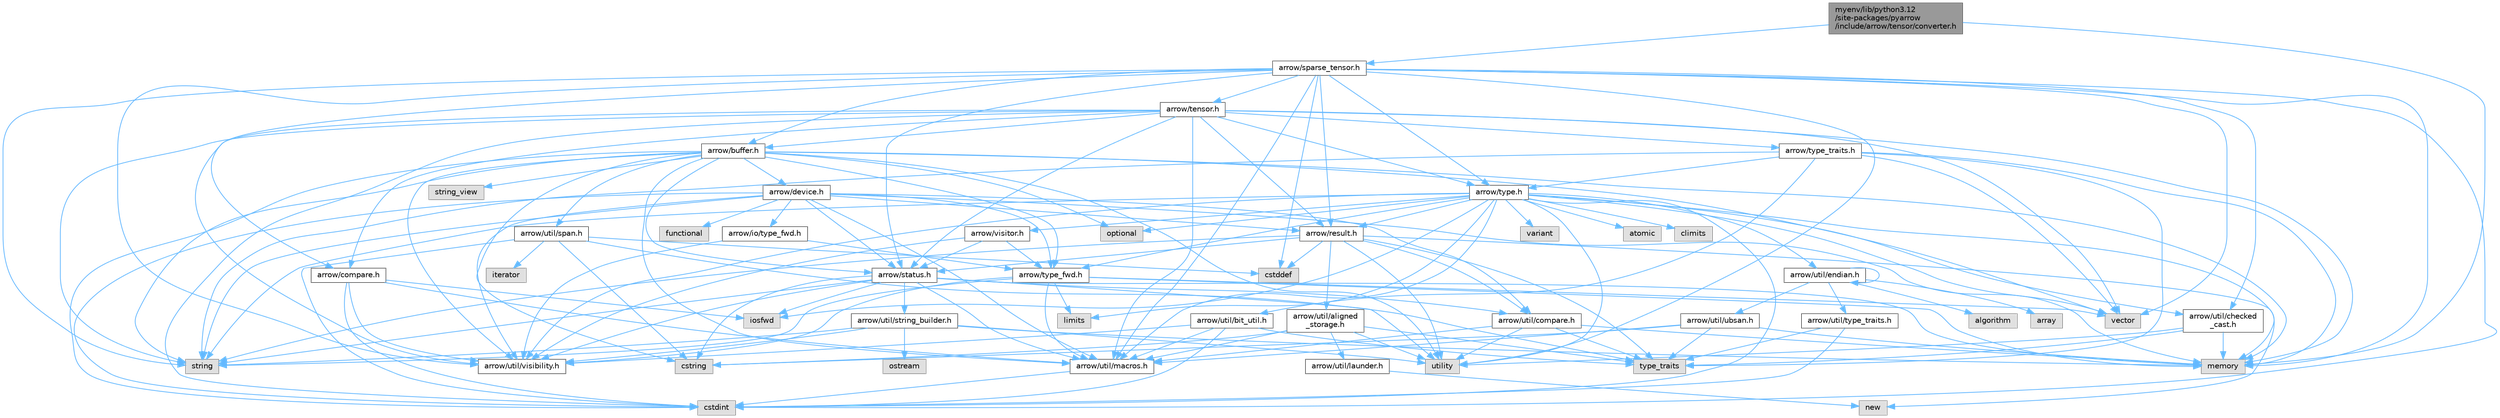 digraph "myenv/lib/python3.12/site-packages/pyarrow/include/arrow/tensor/converter.h"
{
 // LATEX_PDF_SIZE
  bgcolor="transparent";
  edge [fontname=Helvetica,fontsize=10,labelfontname=Helvetica,labelfontsize=10];
  node [fontname=Helvetica,fontsize=10,shape=box,height=0.2,width=0.4];
  Node1 [id="Node000001",label="myenv/lib/python3.12\l/site-packages/pyarrow\l/include/arrow/tensor/converter.h",height=0.2,width=0.4,color="gray40", fillcolor="grey60", style="filled", fontcolor="black",tooltip=" "];
  Node1 -> Node2 [id="edge1_Node000001_Node000002",color="steelblue1",style="solid",tooltip=" "];
  Node2 [id="Node000002",label="arrow/sparse_tensor.h",height=0.2,width=0.4,color="grey40", fillcolor="white", style="filled",URL="$sparse__tensor_8h.html",tooltip=" "];
  Node2 -> Node3 [id="edge2_Node000002_Node000003",color="steelblue1",style="solid",tooltip=" "];
  Node3 [id="Node000003",label="cstddef",height=0.2,width=0.4,color="grey60", fillcolor="#E0E0E0", style="filled",tooltip=" "];
  Node2 -> Node4 [id="edge3_Node000002_Node000004",color="steelblue1",style="solid",tooltip=" "];
  Node4 [id="Node000004",label="cstdint",height=0.2,width=0.4,color="grey60", fillcolor="#E0E0E0", style="filled",tooltip=" "];
  Node2 -> Node5 [id="edge4_Node000002_Node000005",color="steelblue1",style="solid",tooltip=" "];
  Node5 [id="Node000005",label="memory",height=0.2,width=0.4,color="grey60", fillcolor="#E0E0E0", style="filled",tooltip=" "];
  Node2 -> Node6 [id="edge5_Node000002_Node000006",color="steelblue1",style="solid",tooltip=" "];
  Node6 [id="Node000006",label="string",height=0.2,width=0.4,color="grey60", fillcolor="#E0E0E0", style="filled",tooltip=" "];
  Node2 -> Node7 [id="edge6_Node000002_Node000007",color="steelblue1",style="solid",tooltip=" "];
  Node7 [id="Node000007",label="utility",height=0.2,width=0.4,color="grey60", fillcolor="#E0E0E0", style="filled",tooltip=" "];
  Node2 -> Node8 [id="edge7_Node000002_Node000008",color="steelblue1",style="solid",tooltip=" "];
  Node8 [id="Node000008",label="vector",height=0.2,width=0.4,color="grey60", fillcolor="#E0E0E0", style="filled",tooltip=" "];
  Node2 -> Node9 [id="edge8_Node000002_Node000009",color="steelblue1",style="solid",tooltip=" "];
  Node9 [id="Node000009",label="arrow/buffer.h",height=0.2,width=0.4,color="grey40", fillcolor="white", style="filled",URL="$buffer_8h.html",tooltip=" "];
  Node9 -> Node4 [id="edge9_Node000009_Node000004",color="steelblue1",style="solid",tooltip=" "];
  Node9 -> Node10 [id="edge10_Node000009_Node000010",color="steelblue1",style="solid",tooltip=" "];
  Node10 [id="Node000010",label="cstring",height=0.2,width=0.4,color="grey60", fillcolor="#E0E0E0", style="filled",tooltip=" "];
  Node9 -> Node5 [id="edge11_Node000009_Node000005",color="steelblue1",style="solid",tooltip=" "];
  Node9 -> Node11 [id="edge12_Node000009_Node000011",color="steelblue1",style="solid",tooltip=" "];
  Node11 [id="Node000011",label="optional",height=0.2,width=0.4,color="grey60", fillcolor="#E0E0E0", style="filled",tooltip=" "];
  Node9 -> Node6 [id="edge13_Node000009_Node000006",color="steelblue1",style="solid",tooltip=" "];
  Node9 -> Node12 [id="edge14_Node000009_Node000012",color="steelblue1",style="solid",tooltip=" "];
  Node12 [id="Node000012",label="string_view",height=0.2,width=0.4,color="grey60", fillcolor="#E0E0E0", style="filled",tooltip=" "];
  Node9 -> Node7 [id="edge15_Node000009_Node000007",color="steelblue1",style="solid",tooltip=" "];
  Node9 -> Node8 [id="edge16_Node000009_Node000008",color="steelblue1",style="solid",tooltip=" "];
  Node9 -> Node13 [id="edge17_Node000009_Node000013",color="steelblue1",style="solid",tooltip=" "];
  Node13 [id="Node000013",label="arrow/device.h",height=0.2,width=0.4,color="grey40", fillcolor="white", style="filled",URL="$device_8h.html",tooltip=" "];
  Node13 -> Node4 [id="edge18_Node000013_Node000004",color="steelblue1",style="solid",tooltip=" "];
  Node13 -> Node14 [id="edge19_Node000013_Node000014",color="steelblue1",style="solid",tooltip=" "];
  Node14 [id="Node000014",label="functional",height=0.2,width=0.4,color="grey60", fillcolor="#E0E0E0", style="filled",tooltip=" "];
  Node13 -> Node5 [id="edge20_Node000013_Node000005",color="steelblue1",style="solid",tooltip=" "];
  Node13 -> Node6 [id="edge21_Node000013_Node000006",color="steelblue1",style="solid",tooltip=" "];
  Node13 -> Node15 [id="edge22_Node000013_Node000015",color="steelblue1",style="solid",tooltip=" "];
  Node15 [id="Node000015",label="arrow/io/type_fwd.h",height=0.2,width=0.4,color="grey40", fillcolor="white", style="filled",URL="$arrow_2io_2type__fwd_8h.html",tooltip=" "];
  Node15 -> Node16 [id="edge23_Node000015_Node000016",color="steelblue1",style="solid",tooltip=" "];
  Node16 [id="Node000016",label="arrow/type_fwd.h",height=0.2,width=0.4,color="grey40", fillcolor="white", style="filled",URL="$arrow_2type__fwd_8h.html",tooltip=" "];
  Node16 -> Node17 [id="edge24_Node000016_Node000017",color="steelblue1",style="solid",tooltip=" "];
  Node17 [id="Node000017",label="limits",height=0.2,width=0.4,color="grey60", fillcolor="#E0E0E0", style="filled",tooltip=" "];
  Node16 -> Node5 [id="edge25_Node000016_Node000005",color="steelblue1",style="solid",tooltip=" "];
  Node16 -> Node6 [id="edge26_Node000016_Node000006",color="steelblue1",style="solid",tooltip=" "];
  Node16 -> Node8 [id="edge27_Node000016_Node000008",color="steelblue1",style="solid",tooltip=" "];
  Node16 -> Node18 [id="edge28_Node000016_Node000018",color="steelblue1",style="solid",tooltip=" "];
  Node18 [id="Node000018",label="arrow/util/macros.h",height=0.2,width=0.4,color="grey40", fillcolor="white", style="filled",URL="$macros_8h.html",tooltip=" "];
  Node18 -> Node4 [id="edge29_Node000018_Node000004",color="steelblue1",style="solid",tooltip=" "];
  Node16 -> Node19 [id="edge30_Node000016_Node000019",color="steelblue1",style="solid",tooltip=" "];
  Node19 [id="Node000019",label="arrow/util/visibility.h",height=0.2,width=0.4,color="grey40", fillcolor="white", style="filled",URL="$include_2arrow_2util_2visibility_8h.html",tooltip=" "];
  Node15 -> Node19 [id="edge31_Node000015_Node000019",color="steelblue1",style="solid",tooltip=" "];
  Node13 -> Node20 [id="edge32_Node000013_Node000020",color="steelblue1",style="solid",tooltip=" "];
  Node20 [id="Node000020",label="arrow/result.h",height=0.2,width=0.4,color="grey40", fillcolor="white", style="filled",URL="$result_8h.html",tooltip=" "];
  Node20 -> Node3 [id="edge33_Node000020_Node000003",color="steelblue1",style="solid",tooltip=" "];
  Node20 -> Node21 [id="edge34_Node000020_Node000021",color="steelblue1",style="solid",tooltip=" "];
  Node21 [id="Node000021",label="new",height=0.2,width=0.4,color="grey60", fillcolor="#E0E0E0", style="filled",tooltip=" "];
  Node20 -> Node6 [id="edge35_Node000020_Node000006",color="steelblue1",style="solid",tooltip=" "];
  Node20 -> Node22 [id="edge36_Node000020_Node000022",color="steelblue1",style="solid",tooltip=" "];
  Node22 [id="Node000022",label="type_traits",height=0.2,width=0.4,color="grey60", fillcolor="#E0E0E0", style="filled",tooltip=" "];
  Node20 -> Node7 [id="edge37_Node000020_Node000007",color="steelblue1",style="solid",tooltip=" "];
  Node20 -> Node23 [id="edge38_Node000020_Node000023",color="steelblue1",style="solid",tooltip=" "];
  Node23 [id="Node000023",label="arrow/status.h",height=0.2,width=0.4,color="grey40", fillcolor="white", style="filled",URL="$status_8h.html",tooltip=" "];
  Node23 -> Node10 [id="edge39_Node000023_Node000010",color="steelblue1",style="solid",tooltip=" "];
  Node23 -> Node24 [id="edge40_Node000023_Node000024",color="steelblue1",style="solid",tooltip=" "];
  Node24 [id="Node000024",label="iosfwd",height=0.2,width=0.4,color="grey60", fillcolor="#E0E0E0", style="filled",tooltip=" "];
  Node23 -> Node5 [id="edge41_Node000023_Node000005",color="steelblue1",style="solid",tooltip=" "];
  Node23 -> Node6 [id="edge42_Node000023_Node000006",color="steelblue1",style="solid",tooltip=" "];
  Node23 -> Node7 [id="edge43_Node000023_Node000007",color="steelblue1",style="solid",tooltip=" "];
  Node23 -> Node25 [id="edge44_Node000023_Node000025",color="steelblue1",style="solid",tooltip=" "];
  Node25 [id="Node000025",label="arrow/util/compare.h",height=0.2,width=0.4,color="grey40", fillcolor="white", style="filled",URL="$util_2compare_8h.html",tooltip=" "];
  Node25 -> Node5 [id="edge45_Node000025_Node000005",color="steelblue1",style="solid",tooltip=" "];
  Node25 -> Node22 [id="edge46_Node000025_Node000022",color="steelblue1",style="solid",tooltip=" "];
  Node25 -> Node7 [id="edge47_Node000025_Node000007",color="steelblue1",style="solid",tooltip=" "];
  Node25 -> Node18 [id="edge48_Node000025_Node000018",color="steelblue1",style="solid",tooltip=" "];
  Node23 -> Node18 [id="edge49_Node000023_Node000018",color="steelblue1",style="solid",tooltip=" "];
  Node23 -> Node26 [id="edge50_Node000023_Node000026",color="steelblue1",style="solid",tooltip=" "];
  Node26 [id="Node000026",label="arrow/util/string_builder.h",height=0.2,width=0.4,color="grey40", fillcolor="white", style="filled",URL="$string__builder_8h.html",tooltip=" "];
  Node26 -> Node5 [id="edge51_Node000026_Node000005",color="steelblue1",style="solid",tooltip=" "];
  Node26 -> Node27 [id="edge52_Node000026_Node000027",color="steelblue1",style="solid",tooltip=" "];
  Node27 [id="Node000027",label="ostream",height=0.2,width=0.4,color="grey60", fillcolor="#E0E0E0", style="filled",tooltip=" "];
  Node26 -> Node6 [id="edge53_Node000026_Node000006",color="steelblue1",style="solid",tooltip=" "];
  Node26 -> Node7 [id="edge54_Node000026_Node000007",color="steelblue1",style="solid",tooltip=" "];
  Node26 -> Node19 [id="edge55_Node000026_Node000019",color="steelblue1",style="solid",tooltip=" "];
  Node23 -> Node19 [id="edge56_Node000023_Node000019",color="steelblue1",style="solid",tooltip=" "];
  Node20 -> Node28 [id="edge57_Node000020_Node000028",color="steelblue1",style="solid",tooltip=" "];
  Node28 [id="Node000028",label="arrow/util/aligned\l_storage.h",height=0.2,width=0.4,color="grey40", fillcolor="white", style="filled",URL="$aligned__storage_8h.html",tooltip=" "];
  Node28 -> Node10 [id="edge58_Node000028_Node000010",color="steelblue1",style="solid",tooltip=" "];
  Node28 -> Node22 [id="edge59_Node000028_Node000022",color="steelblue1",style="solid",tooltip=" "];
  Node28 -> Node7 [id="edge60_Node000028_Node000007",color="steelblue1",style="solid",tooltip=" "];
  Node28 -> Node29 [id="edge61_Node000028_Node000029",color="steelblue1",style="solid",tooltip=" "];
  Node29 [id="Node000029",label="arrow/util/launder.h",height=0.2,width=0.4,color="grey40", fillcolor="white", style="filled",URL="$launder_8h.html",tooltip=" "];
  Node29 -> Node21 [id="edge62_Node000029_Node000021",color="steelblue1",style="solid",tooltip=" "];
  Node28 -> Node18 [id="edge63_Node000028_Node000018",color="steelblue1",style="solid",tooltip=" "];
  Node20 -> Node25 [id="edge64_Node000020_Node000025",color="steelblue1",style="solid",tooltip=" "];
  Node13 -> Node23 [id="edge65_Node000013_Node000023",color="steelblue1",style="solid",tooltip=" "];
  Node13 -> Node16 [id="edge66_Node000013_Node000016",color="steelblue1",style="solid",tooltip=" "];
  Node13 -> Node25 [id="edge67_Node000013_Node000025",color="steelblue1",style="solid",tooltip=" "];
  Node13 -> Node18 [id="edge68_Node000013_Node000018",color="steelblue1",style="solid",tooltip=" "];
  Node13 -> Node19 [id="edge69_Node000013_Node000019",color="steelblue1",style="solid",tooltip=" "];
  Node9 -> Node23 [id="edge70_Node000009_Node000023",color="steelblue1",style="solid",tooltip=" "];
  Node9 -> Node16 [id="edge71_Node000009_Node000016",color="steelblue1",style="solid",tooltip=" "];
  Node9 -> Node18 [id="edge72_Node000009_Node000018",color="steelblue1",style="solid",tooltip=" "];
  Node9 -> Node30 [id="edge73_Node000009_Node000030",color="steelblue1",style="solid",tooltip=" "];
  Node30 [id="Node000030",label="arrow/util/span.h",height=0.2,width=0.4,color="grey40", fillcolor="white", style="filled",URL="$span_8h.html",tooltip=" "];
  Node30 -> Node3 [id="edge74_Node000030_Node000003",color="steelblue1",style="solid",tooltip=" "];
  Node30 -> Node4 [id="edge75_Node000030_Node000004",color="steelblue1",style="solid",tooltip=" "];
  Node30 -> Node10 [id="edge76_Node000030_Node000010",color="steelblue1",style="solid",tooltip=" "];
  Node30 -> Node31 [id="edge77_Node000030_Node000031",color="steelblue1",style="solid",tooltip=" "];
  Node31 [id="Node000031",label="iterator",height=0.2,width=0.4,color="grey60", fillcolor="#E0E0E0", style="filled",tooltip=" "];
  Node30 -> Node22 [id="edge78_Node000030_Node000022",color="steelblue1",style="solid",tooltip=" "];
  Node9 -> Node19 [id="edge79_Node000009_Node000019",color="steelblue1",style="solid",tooltip=" "];
  Node2 -> Node32 [id="edge80_Node000002_Node000032",color="steelblue1",style="solid",tooltip=" "];
  Node32 [id="Node000032",label="arrow/compare.h",height=0.2,width=0.4,color="grey40", fillcolor="white", style="filled",URL="$compare_8h.html",tooltip=" "];
  Node32 -> Node4 [id="edge81_Node000032_Node000004",color="steelblue1",style="solid",tooltip=" "];
  Node32 -> Node24 [id="edge82_Node000032_Node000024",color="steelblue1",style="solid",tooltip=" "];
  Node32 -> Node18 [id="edge83_Node000032_Node000018",color="steelblue1",style="solid",tooltip=" "];
  Node32 -> Node19 [id="edge84_Node000032_Node000019",color="steelblue1",style="solid",tooltip=" "];
  Node2 -> Node20 [id="edge85_Node000002_Node000020",color="steelblue1",style="solid",tooltip=" "];
  Node2 -> Node23 [id="edge86_Node000002_Node000023",color="steelblue1",style="solid",tooltip=" "];
  Node2 -> Node33 [id="edge87_Node000002_Node000033",color="steelblue1",style="solid",tooltip=" "];
  Node33 [id="Node000033",label="arrow/tensor.h",height=0.2,width=0.4,color="grey40", fillcolor="white", style="filled",URL="$tensor_8h.html",tooltip=" "];
  Node33 -> Node4 [id="edge88_Node000033_Node000004",color="steelblue1",style="solid",tooltip=" "];
  Node33 -> Node5 [id="edge89_Node000033_Node000005",color="steelblue1",style="solid",tooltip=" "];
  Node33 -> Node6 [id="edge90_Node000033_Node000006",color="steelblue1",style="solid",tooltip=" "];
  Node33 -> Node8 [id="edge91_Node000033_Node000008",color="steelblue1",style="solid",tooltip=" "];
  Node33 -> Node9 [id="edge92_Node000033_Node000009",color="steelblue1",style="solid",tooltip=" "];
  Node33 -> Node32 [id="edge93_Node000033_Node000032",color="steelblue1",style="solid",tooltip=" "];
  Node33 -> Node20 [id="edge94_Node000033_Node000020",color="steelblue1",style="solid",tooltip=" "];
  Node33 -> Node23 [id="edge95_Node000033_Node000023",color="steelblue1",style="solid",tooltip=" "];
  Node33 -> Node34 [id="edge96_Node000033_Node000034",color="steelblue1",style="solid",tooltip=" "];
  Node34 [id="Node000034",label="arrow/type.h",height=0.2,width=0.4,color="grey40", fillcolor="white", style="filled",URL="$type_8h.html",tooltip=" "];
  Node34 -> Node35 [id="edge97_Node000034_Node000035",color="steelblue1",style="solid",tooltip=" "];
  Node35 [id="Node000035",label="atomic",height=0.2,width=0.4,color="grey60", fillcolor="#E0E0E0", style="filled",tooltip=" "];
  Node34 -> Node36 [id="edge98_Node000034_Node000036",color="steelblue1",style="solid",tooltip=" "];
  Node36 [id="Node000036",label="climits",height=0.2,width=0.4,color="grey60", fillcolor="#E0E0E0", style="filled",tooltip=" "];
  Node34 -> Node4 [id="edge99_Node000034_Node000004",color="steelblue1",style="solid",tooltip=" "];
  Node34 -> Node24 [id="edge100_Node000034_Node000024",color="steelblue1",style="solid",tooltip=" "];
  Node34 -> Node17 [id="edge101_Node000034_Node000017",color="steelblue1",style="solid",tooltip=" "];
  Node34 -> Node5 [id="edge102_Node000034_Node000005",color="steelblue1",style="solid",tooltip=" "];
  Node34 -> Node11 [id="edge103_Node000034_Node000011",color="steelblue1",style="solid",tooltip=" "];
  Node34 -> Node6 [id="edge104_Node000034_Node000006",color="steelblue1",style="solid",tooltip=" "];
  Node34 -> Node7 [id="edge105_Node000034_Node000007",color="steelblue1",style="solid",tooltip=" "];
  Node34 -> Node37 [id="edge106_Node000034_Node000037",color="steelblue1",style="solid",tooltip=" "];
  Node37 [id="Node000037",label="variant",height=0.2,width=0.4,color="grey60", fillcolor="#E0E0E0", style="filled",tooltip=" "];
  Node34 -> Node8 [id="edge107_Node000034_Node000008",color="steelblue1",style="solid",tooltip=" "];
  Node34 -> Node20 [id="edge108_Node000034_Node000020",color="steelblue1",style="solid",tooltip=" "];
  Node34 -> Node16 [id="edge109_Node000034_Node000016",color="steelblue1",style="solid",tooltip=" "];
  Node34 -> Node38 [id="edge110_Node000034_Node000038",color="steelblue1",style="solid",tooltip=" "];
  Node38 [id="Node000038",label="arrow/util/checked\l_cast.h",height=0.2,width=0.4,color="grey40", fillcolor="white", style="filled",URL="$checked__cast_8h.html",tooltip=" "];
  Node38 -> Node5 [id="edge111_Node000038_Node000005",color="steelblue1",style="solid",tooltip=" "];
  Node38 -> Node22 [id="edge112_Node000038_Node000022",color="steelblue1",style="solid",tooltip=" "];
  Node38 -> Node7 [id="edge113_Node000038_Node000007",color="steelblue1",style="solid",tooltip=" "];
  Node34 -> Node39 [id="edge114_Node000034_Node000039",color="steelblue1",style="solid",tooltip=" "];
  Node39 [id="Node000039",label="arrow/util/endian.h",height=0.2,width=0.4,color="grey40", fillcolor="white", style="filled",URL="$endian_8h.html",tooltip=" "];
  Node39 -> Node39 [id="edge115_Node000039_Node000039",color="steelblue1",style="solid",tooltip=" "];
  Node39 -> Node40 [id="edge116_Node000039_Node000040",color="steelblue1",style="solid",tooltip=" "];
  Node40 [id="Node000040",label="algorithm",height=0.2,width=0.4,color="grey60", fillcolor="#E0E0E0", style="filled",tooltip=" "];
  Node39 -> Node41 [id="edge117_Node000039_Node000041",color="steelblue1",style="solid",tooltip=" "];
  Node41 [id="Node000041",label="array",height=0.2,width=0.4,color="grey60", fillcolor="#E0E0E0", style="filled",tooltip=" "];
  Node39 -> Node42 [id="edge118_Node000039_Node000042",color="steelblue1",style="solid",tooltip=" "];
  Node42 [id="Node000042",label="arrow/util/type_traits.h",height=0.2,width=0.4,color="grey40", fillcolor="white", style="filled",URL="$include_2arrow_2util_2type__traits_8h.html",tooltip=" "];
  Node42 -> Node4 [id="edge119_Node000042_Node000004",color="steelblue1",style="solid",tooltip=" "];
  Node42 -> Node22 [id="edge120_Node000042_Node000022",color="steelblue1",style="solid",tooltip=" "];
  Node39 -> Node43 [id="edge121_Node000039_Node000043",color="steelblue1",style="solid",tooltip=" "];
  Node43 [id="Node000043",label="arrow/util/ubsan.h",height=0.2,width=0.4,color="grey40", fillcolor="white", style="filled",URL="$ubsan_8h.html",tooltip=" "];
  Node43 -> Node10 [id="edge122_Node000043_Node000010",color="steelblue1",style="solid",tooltip=" "];
  Node43 -> Node5 [id="edge123_Node000043_Node000005",color="steelblue1",style="solid",tooltip=" "];
  Node43 -> Node22 [id="edge124_Node000043_Node000022",color="steelblue1",style="solid",tooltip=" "];
  Node43 -> Node18 [id="edge125_Node000043_Node000018",color="steelblue1",style="solid",tooltip=" "];
  Node34 -> Node18 [id="edge126_Node000034_Node000018",color="steelblue1",style="solid",tooltip=" "];
  Node34 -> Node19 [id="edge127_Node000034_Node000019",color="steelblue1",style="solid",tooltip=" "];
  Node34 -> Node44 [id="edge128_Node000034_Node000044",color="steelblue1",style="solid",tooltip=" "];
  Node44 [id="Node000044",label="arrow/visitor.h",height=0.2,width=0.4,color="grey40", fillcolor="white", style="filled",URL="$visitor_8h.html",tooltip=" "];
  Node44 -> Node23 [id="edge129_Node000044_Node000023",color="steelblue1",style="solid",tooltip=" "];
  Node44 -> Node16 [id="edge130_Node000044_Node000016",color="steelblue1",style="solid",tooltip=" "];
  Node44 -> Node19 [id="edge131_Node000044_Node000019",color="steelblue1",style="solid",tooltip=" "];
  Node33 -> Node45 [id="edge132_Node000033_Node000045",color="steelblue1",style="solid",tooltip=" "];
  Node45 [id="Node000045",label="arrow/type_traits.h",height=0.2,width=0.4,color="grey40", fillcolor="white", style="filled",URL="$include_2arrow_2type__traits_8h.html",tooltip=" "];
  Node45 -> Node5 [id="edge133_Node000045_Node000005",color="steelblue1",style="solid",tooltip=" "];
  Node45 -> Node6 [id="edge134_Node000045_Node000006",color="steelblue1",style="solid",tooltip=" "];
  Node45 -> Node22 [id="edge135_Node000045_Node000022",color="steelblue1",style="solid",tooltip=" "];
  Node45 -> Node8 [id="edge136_Node000045_Node000008",color="steelblue1",style="solid",tooltip=" "];
  Node45 -> Node34 [id="edge137_Node000045_Node000034",color="steelblue1",style="solid",tooltip=" "];
  Node45 -> Node46 [id="edge138_Node000045_Node000046",color="steelblue1",style="solid",tooltip=" "];
  Node46 [id="Node000046",label="arrow/util/bit_util.h",height=0.2,width=0.4,color="grey40", fillcolor="white", style="filled",URL="$bit__util_8h.html",tooltip=" "];
  Node46 -> Node4 [id="edge139_Node000046_Node000004",color="steelblue1",style="solid",tooltip=" "];
  Node46 -> Node22 [id="edge140_Node000046_Node000022",color="steelblue1",style="solid",tooltip=" "];
  Node46 -> Node18 [id="edge141_Node000046_Node000018",color="steelblue1",style="solid",tooltip=" "];
  Node46 -> Node19 [id="edge142_Node000046_Node000019",color="steelblue1",style="solid",tooltip=" "];
  Node33 -> Node18 [id="edge143_Node000033_Node000018",color="steelblue1",style="solid",tooltip=" "];
  Node33 -> Node19 [id="edge144_Node000033_Node000019",color="steelblue1",style="solid",tooltip=" "];
  Node2 -> Node34 [id="edge145_Node000002_Node000034",color="steelblue1",style="solid",tooltip=" "];
  Node2 -> Node38 [id="edge146_Node000002_Node000038",color="steelblue1",style="solid",tooltip=" "];
  Node2 -> Node18 [id="edge147_Node000002_Node000018",color="steelblue1",style="solid",tooltip=" "];
  Node2 -> Node19 [id="edge148_Node000002_Node000019",color="steelblue1",style="solid",tooltip=" "];
  Node1 -> Node5 [id="edge149_Node000001_Node000005",color="steelblue1",style="solid",tooltip=" "];
}
